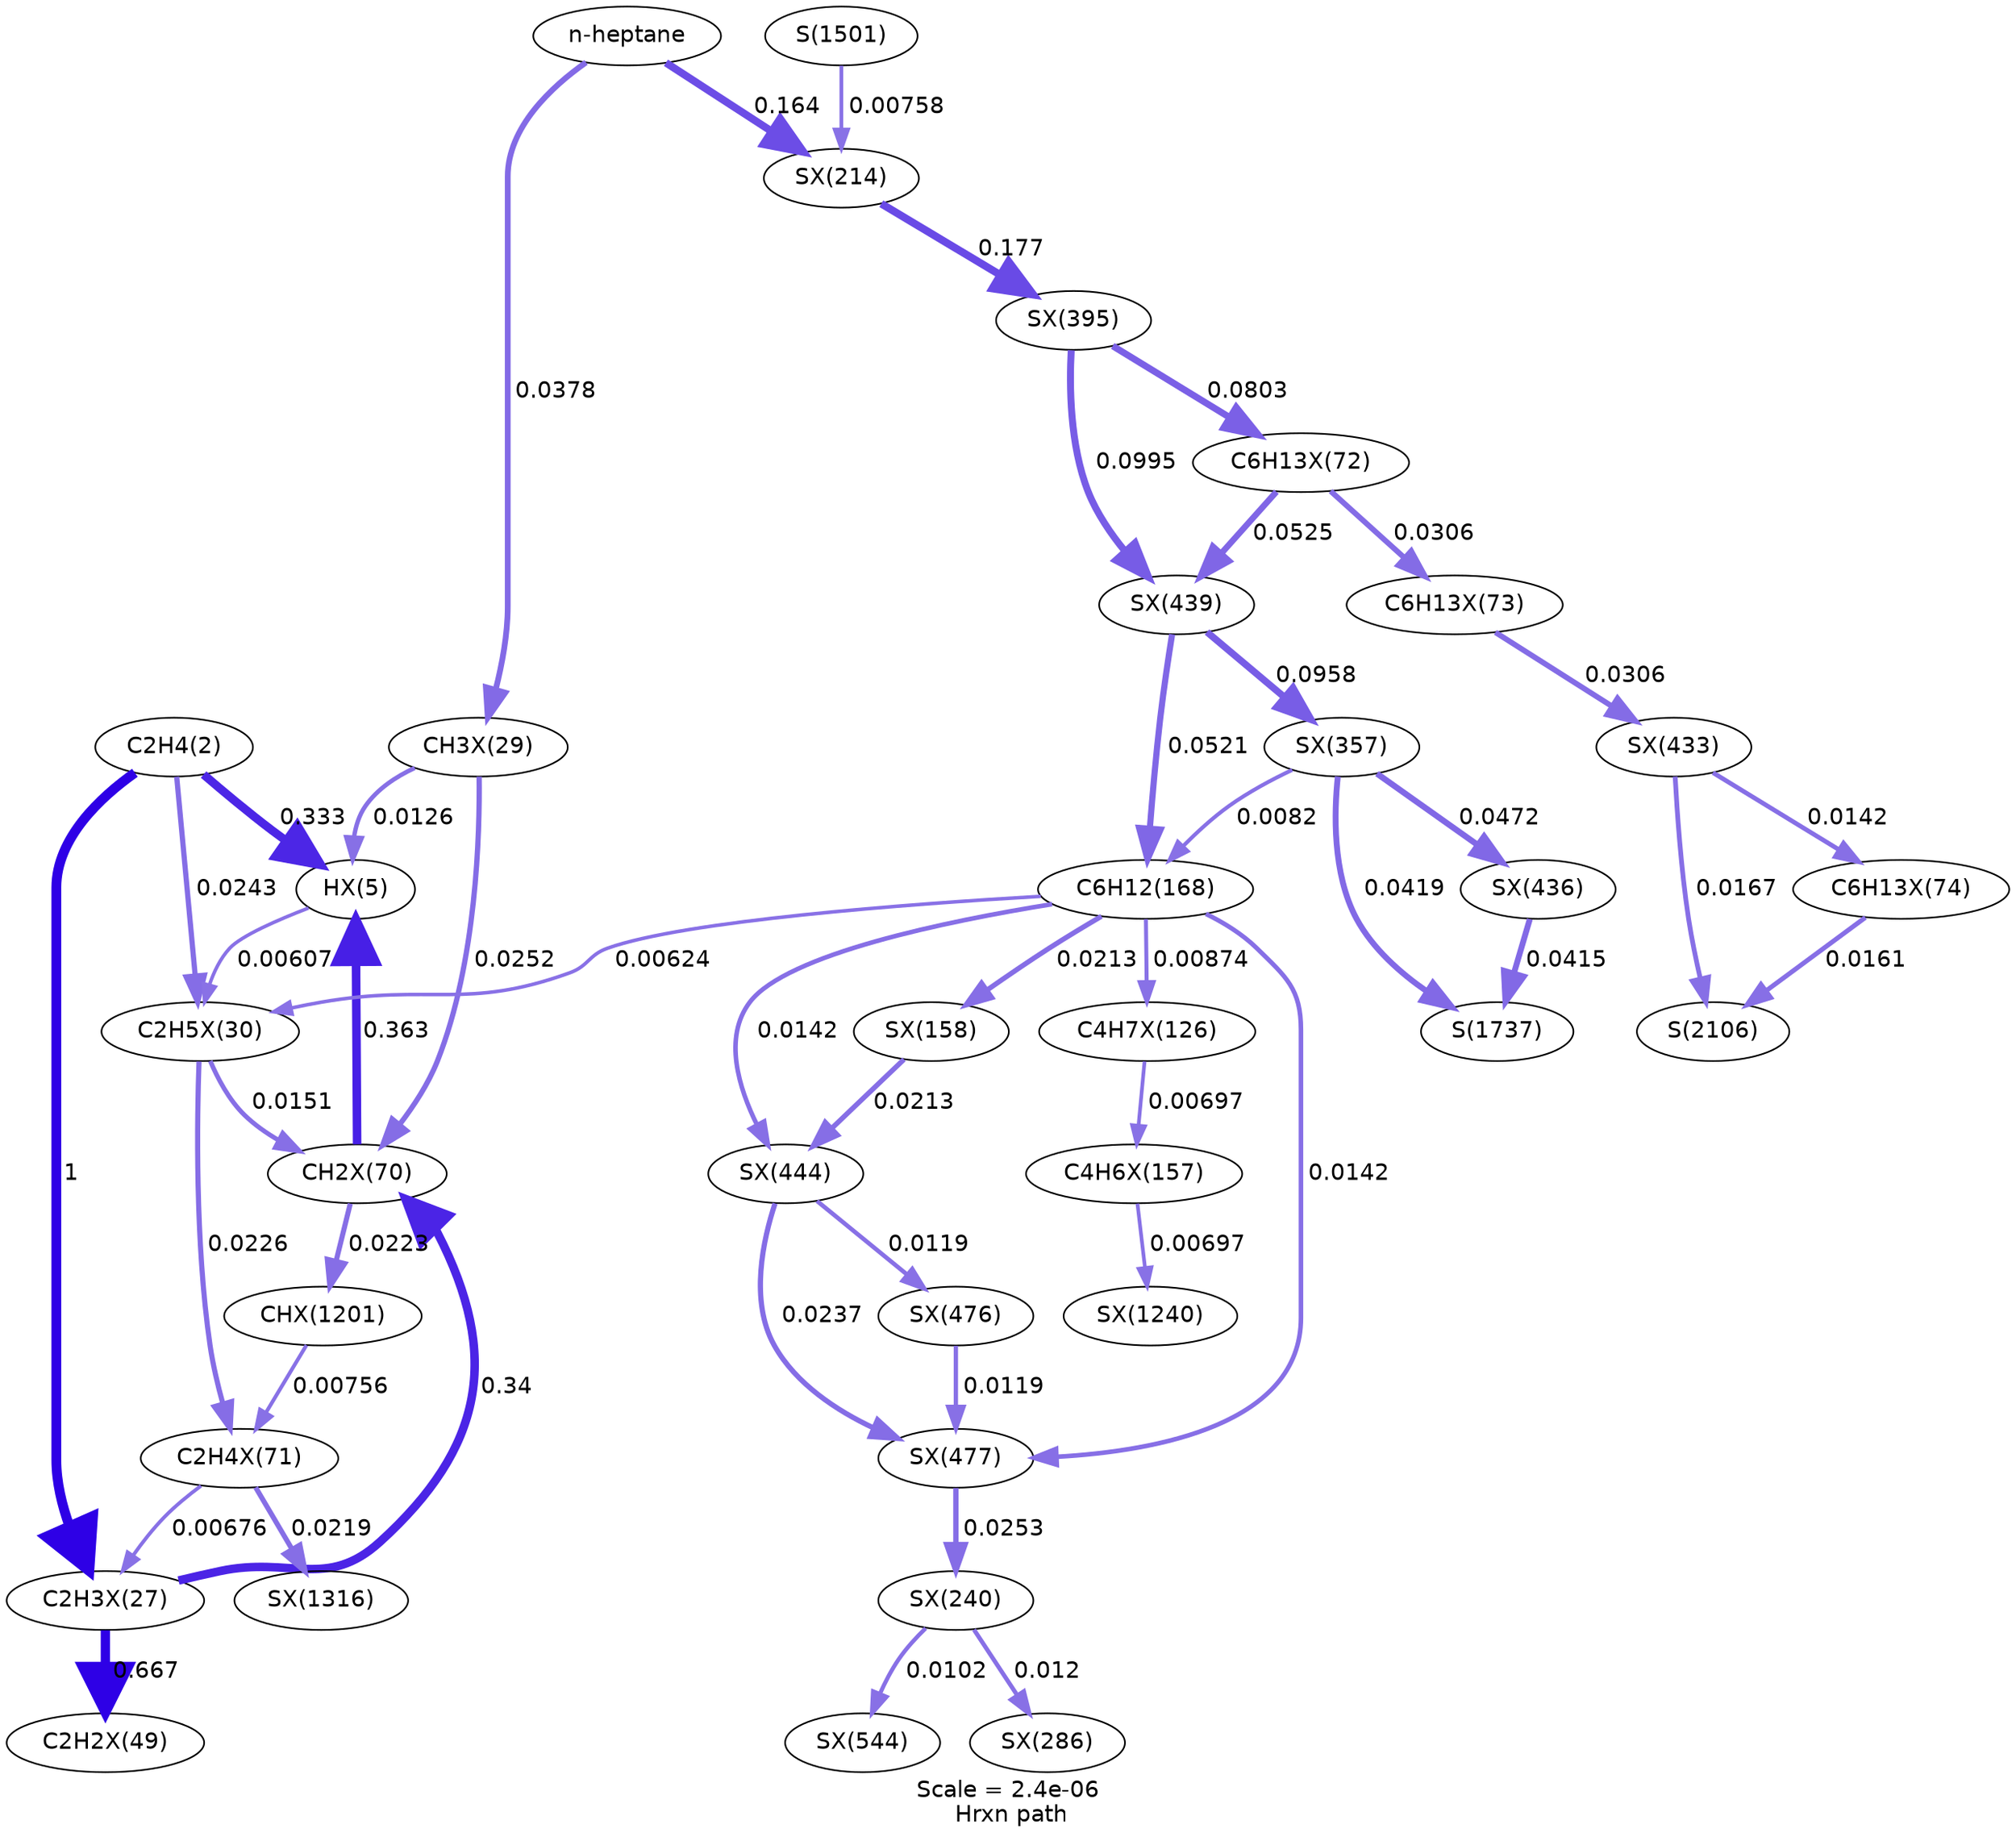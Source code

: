 digraph reaction_paths {
center=1;
s5 -> s28[fontname="Helvetica", style="setlinewidth(5.17)", arrowsize=2.59, color="0.7, 0.833, 0.9"
, label=" 0.333"];
s5 -> s29[fontname="Helvetica", style="setlinewidth(6)", arrowsize=3, color="0.7, 1.5, 0.9"
, label=" 1"];
s5 -> s31[fontname="Helvetica", style="setlinewidth(3.19)", arrowsize=1.6, color="0.7, 0.524, 0.9"
, label=" 0.0243"];
s28 -> s31[fontname="Helvetica", style="setlinewidth(2.15)", arrowsize=1.07, color="0.7, 0.506, 0.9"
, label=" 0.00607"];
s30 -> s28[fontname="Helvetica", style="setlinewidth(2.7)", arrowsize=1.35, color="0.7, 0.513, 0.9"
, label=" 0.0126"];
s43 -> s28[fontname="Helvetica", style="setlinewidth(5.23)", arrowsize=2.62, color="0.7, 0.863, 0.9"
, label=" 0.363"];
s29 -> s38[fontname="Helvetica", style="setlinewidth(5.69)", arrowsize=2.85, color="0.7, 1.17, 0.9"
, label=" 0.667"];
s29 -> s43[fontname="Helvetica", style="setlinewidth(5.19)", arrowsize=2.59, color="0.7, 0.84, 0.9"
, label=" 0.34"];
s44 -> s29[fontname="Helvetica", style="setlinewidth(2.23)", arrowsize=1.11, color="0.7, 0.507, 0.9"
, label=" 0.00676"];
s31 -> s43[fontname="Helvetica", style="setlinewidth(2.84)", arrowsize=1.42, color="0.7, 0.515, 0.9"
, label=" 0.0151"];
s31 -> s44[fontname="Helvetica", style="setlinewidth(3.14)", arrowsize=1.57, color="0.7, 0.523, 0.9"
, label=" 0.0226"];
s15 -> s31[fontname="Helvetica", style="setlinewidth(2.17)", arrowsize=1.08, color="0.7, 0.506, 0.9"
, label=" 0.00624"];
s49 -> s51[fontname="Helvetica", style="setlinewidth(2.25)", arrowsize=1.13, color="0.7, 0.507, 0.9"
, label=" 0.00697"];
s15 -> s49[fontname="Helvetica", style="setlinewidth(2.42)", arrowsize=1.21, color="0.7, 0.509, 0.9"
, label=" 0.00874"];
s52 -> s70[fontname="Helvetica", style="setlinewidth(3.1)", arrowsize=1.55, color="0.7, 0.521, 0.9"
, label=" 0.0213"];
s15 -> s52[fontname="Helvetica", style="setlinewidth(3.09)", arrowsize=1.55, color="0.7, 0.521, 0.9"
, label=" 0.0213"];
s70 -> s72[fontname="Helvetica", style="setlinewidth(3.18)", arrowsize=1.59, color="0.7, 0.524, 0.9"
, label=" 0.0237"];
s70 -> s71[fontname="Helvetica", style="setlinewidth(2.65)", arrowsize=1.33, color="0.7, 0.512, 0.9"
, label=" 0.0119"];
s15 -> s70[fontname="Helvetica", style="setlinewidth(2.79)", arrowsize=1.39, color="0.7, 0.514, 0.9"
, label=" 0.0142"];
s72 -> s57[fontname="Helvetica", style="setlinewidth(3.22)", arrowsize=1.61, color="0.7, 0.525, 0.9"
, label=" 0.0253"];
s71 -> s72[fontname="Helvetica", style="setlinewidth(2.65)", arrowsize=1.33, color="0.7, 0.512, 0.9"
, label=" 0.0119"];
s15 -> s72[fontname="Helvetica", style="setlinewidth(2.79)", arrowsize=1.39, color="0.7, 0.514, 0.9"
, label=" 0.0142"];
s57 -> s60[fontname="Helvetica", style="setlinewidth(2.66)", arrowsize=1.33, color="0.7, 0.512, 0.9"
, label=" 0.012"];
s57 -> s74[fontname="Helvetica", style="setlinewidth(2.54)", arrowsize=1.27, color="0.7, 0.51, 0.9"
, label=" 0.0102"];
s30 -> s43[fontname="Helvetica", style="setlinewidth(3.22)", arrowsize=1.61, color="0.7, 0.525, 0.9"
, label=" 0.0252"];
s0 -> s30[fontname="Helvetica", style="setlinewidth(3.53)", arrowsize=1.76, color="0.7, 0.538, 0.9"
, label=" 0.0378"];
s43 -> s76[fontname="Helvetica", style="setlinewidth(3.13)", arrowsize=1.57, color="0.7, 0.522, 0.9"
, label=" 0.0223"];
s76 -> s44[fontname="Helvetica", style="setlinewidth(2.31)", arrowsize=1.16, color="0.7, 0.508, 0.9"
, label=" 0.00756"];
s51 -> s77[fontname="Helvetica", style="setlinewidth(2.25)", arrowsize=1.13, color="0.7, 0.507, 0.9"
, label=" 0.00697"];
s44 -> s78[fontname="Helvetica", style="setlinewidth(3.11)", arrowsize=1.56, color="0.7, 0.522, 0.9"
, label=" 0.0219"];
s0 -> s54[fontname="Helvetica", style="setlinewidth(4.63)", arrowsize=2.32, color="0.7, 0.664, 0.9"
, label=" 0.164"];
s54 -> s65[fontname="Helvetica", style="setlinewidth(4.69)", arrowsize=2.35, color="0.7, 0.677, 0.9"
, label=" 0.177"];
s24 -> s54[fontname="Helvetica", style="setlinewidth(2.31)", arrowsize=1.16, color="0.7, 0.508, 0.9"
, label=" 0.00758"];
s65 -> s45[fontname="Helvetica", style="setlinewidth(4.1)", arrowsize=2.05, color="0.7, 0.58, 0.9"
, label=" 0.0803"];
s65 -> s69[fontname="Helvetica", style="setlinewidth(4.26)", arrowsize=2.13, color="0.7, 0.6, 0.9"
, label=" 0.0995"];
s45 -> s69[fontname="Helvetica", style="setlinewidth(3.78)", arrowsize=1.89, color="0.7, 0.553, 0.9"
, label=" 0.0525"];
s45 -> s46[fontname="Helvetica", style="setlinewidth(3.37)", arrowsize=1.68, color="0.7, 0.531, 0.9"
, label=" 0.0306"];
s69 -> s63[fontname="Helvetica", style="setlinewidth(4.23)", arrowsize=2.11, color="0.7, 0.596, 0.9"
, label=" 0.0958"];
s69 -> s15[fontname="Helvetica", style="setlinewidth(3.77)", arrowsize=1.88, color="0.7, 0.552, 0.9"
, label=" 0.0521"];
s46 -> s66[fontname="Helvetica", style="setlinewidth(3.37)", arrowsize=1.68, color="0.7, 0.531, 0.9"
, label=" 0.0306"];
s63 -> s67[fontname="Helvetica", style="setlinewidth(3.7)", arrowsize=1.85, color="0.7, 0.547, 0.9"
, label=" 0.0472"];
s63 -> s25[fontname="Helvetica", style="setlinewidth(3.6)", arrowsize=1.8, color="0.7, 0.542, 0.9"
, label=" 0.0419"];
s63 -> s15[fontname="Helvetica", style="setlinewidth(2.37)", arrowsize=1.19, color="0.7, 0.508, 0.9"
, label=" 0.0082"];
s67 -> s25[fontname="Helvetica", style="setlinewidth(3.6)", arrowsize=1.8, color="0.7, 0.541, 0.9"
, label=" 0.0415"];
s66 -> s47[fontname="Helvetica", style="setlinewidth(2.79)", arrowsize=1.39, color="0.7, 0.514, 0.9"
, label=" 0.0142"];
s47 -> s26[fontname="Helvetica", style="setlinewidth(2.88)", arrowsize=1.44, color="0.7, 0.516, 0.9"
, label=" 0.0161"];
s66 -> s26[fontname="Helvetica", style="setlinewidth(2.91)", arrowsize=1.46, color="0.7, 0.517, 0.9"
, label=" 0.0167"];
s0 [ fontname="Helvetica", label="n-heptane"];
s5 [ fontname="Helvetica", label="C2H4(2)"];
s15 [ fontname="Helvetica", label="C6H12(168)"];
s24 [ fontname="Helvetica", label="S(1501)"];
s25 [ fontname="Helvetica", label="S(1737)"];
s26 [ fontname="Helvetica", label="S(2106)"];
s28 [ fontname="Helvetica", label="HX(5)"];
s29 [ fontname="Helvetica", label="C2H3X(27)"];
s30 [ fontname="Helvetica", label="CH3X(29)"];
s31 [ fontname="Helvetica", label="C2H5X(30)"];
s38 [ fontname="Helvetica", label="C2H2X(49)"];
s43 [ fontname="Helvetica", label="CH2X(70)"];
s44 [ fontname="Helvetica", label="C2H4X(71)"];
s45 [ fontname="Helvetica", label="C6H13X(72)"];
s46 [ fontname="Helvetica", label="C6H13X(73)"];
s47 [ fontname="Helvetica", label="C6H13X(74)"];
s49 [ fontname="Helvetica", label="C4H7X(126)"];
s51 [ fontname="Helvetica", label="C4H6X(157)"];
s52 [ fontname="Helvetica", label="SX(158)"];
s54 [ fontname="Helvetica", label="SX(214)"];
s57 [ fontname="Helvetica", label="SX(240)"];
s60 [ fontname="Helvetica", label="SX(286)"];
s63 [ fontname="Helvetica", label="SX(357)"];
s65 [ fontname="Helvetica", label="SX(395)"];
s66 [ fontname="Helvetica", label="SX(433)"];
s67 [ fontname="Helvetica", label="SX(436)"];
s69 [ fontname="Helvetica", label="SX(439)"];
s70 [ fontname="Helvetica", label="SX(444)"];
s71 [ fontname="Helvetica", label="SX(476)"];
s72 [ fontname="Helvetica", label="SX(477)"];
s74 [ fontname="Helvetica", label="SX(544)"];
s76 [ fontname="Helvetica", label="CHX(1201)"];
s77 [ fontname="Helvetica", label="SX(1240)"];
s78 [ fontname="Helvetica", label="SX(1316)"];
 label = "Scale = 2.4e-06\l Hrxn path";
 fontname = "Helvetica";
}
